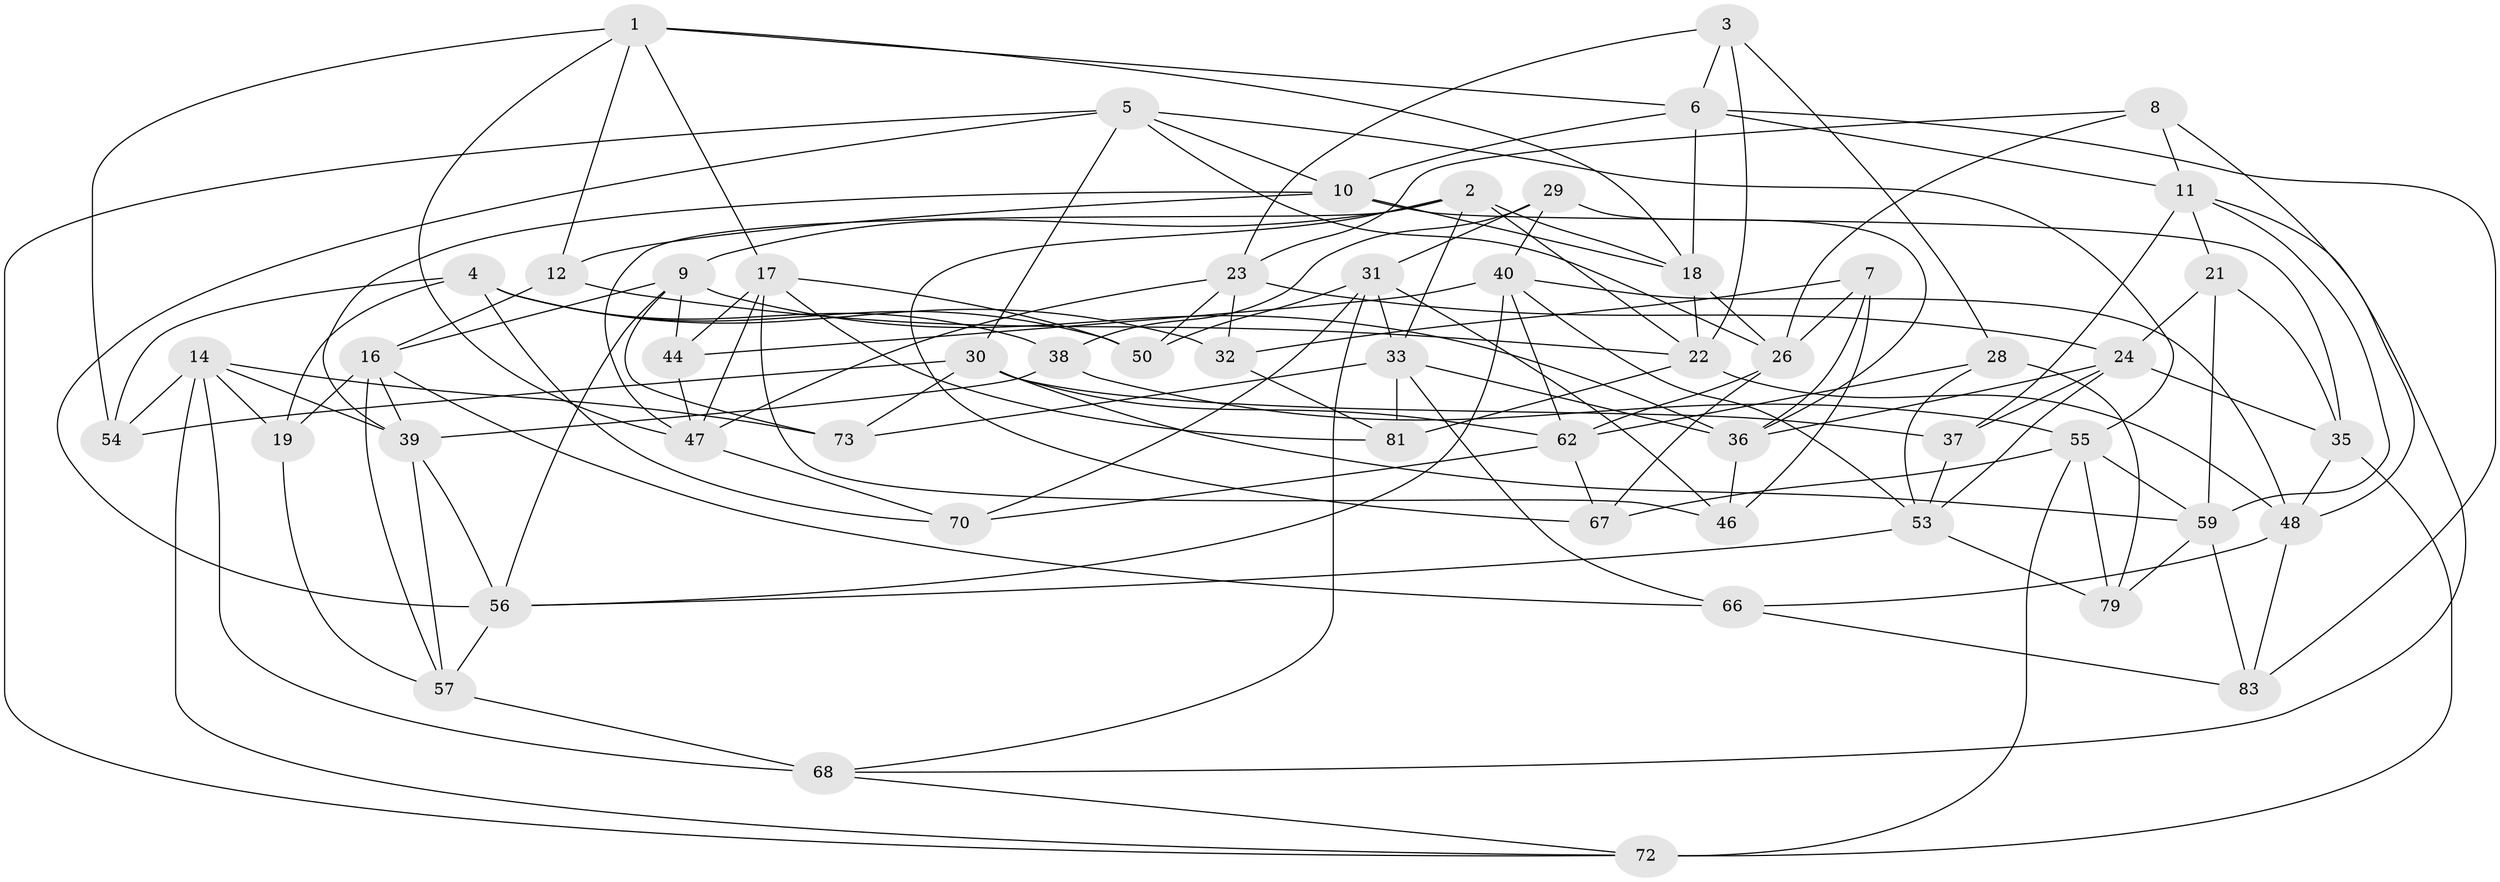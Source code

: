 // Generated by graph-tools (version 1.1) at 2025/52/02/27/25 19:52:34]
// undirected, 55 vertices, 141 edges
graph export_dot {
graph [start="1"]
  node [color=gray90,style=filled];
  1 [super="+15"];
  2 [super="+51"];
  3;
  4 [super="+76"];
  5 [super="+61"];
  6 [super="+13"];
  7;
  8;
  9 [super="+20"];
  10 [super="+52"];
  11 [super="+77"];
  12;
  14 [super="+27"];
  16 [super="+25"];
  17 [super="+74"];
  18 [super="+34"];
  19;
  21;
  22 [super="+43"];
  23 [super="+63"];
  24 [super="+42"];
  26 [super="+45"];
  28;
  29;
  30 [super="+41"];
  31 [super="+58"];
  32;
  33 [super="+78"];
  35 [super="+65"];
  36 [super="+64"];
  37;
  38;
  39 [super="+80"];
  40 [super="+75"];
  44;
  46;
  47 [super="+60"];
  48 [super="+49"];
  50;
  53 [super="+86"];
  54;
  55 [super="+71"];
  56 [super="+82"];
  57 [super="+85"];
  59 [super="+84"];
  62 [super="+88"];
  66;
  67;
  68 [super="+69"];
  70;
  72 [super="+87"];
  73;
  79;
  81;
  83;
  1 -- 12;
  1 -- 18;
  1 -- 47;
  1 -- 54;
  1 -- 6;
  1 -- 17;
  2 -- 33;
  2 -- 67;
  2 -- 18;
  2 -- 22;
  2 -- 47;
  2 -- 9;
  3 -- 22;
  3 -- 23;
  3 -- 28;
  3 -- 6;
  4 -- 50;
  4 -- 70;
  4 -- 19;
  4 -- 32;
  4 -- 54;
  4 -- 38;
  5 -- 72;
  5 -- 55;
  5 -- 26;
  5 -- 10;
  5 -- 56;
  5 -- 30;
  6 -- 11;
  6 -- 83;
  6 -- 18;
  6 -- 10;
  7 -- 32;
  7 -- 46;
  7 -- 36;
  7 -- 26;
  8 -- 11;
  8 -- 26;
  8 -- 23;
  8 -- 48;
  9 -- 44;
  9 -- 56;
  9 -- 36;
  9 -- 16;
  9 -- 73;
  10 -- 39;
  10 -- 35;
  10 -- 18;
  10 -- 12;
  11 -- 21;
  11 -- 59;
  11 -- 68;
  11 -- 37;
  12 -- 22;
  12 -- 16;
  14 -- 54;
  14 -- 19;
  14 -- 72;
  14 -- 73;
  14 -- 39;
  14 -- 68;
  16 -- 19;
  16 -- 39;
  16 -- 57;
  16 -- 66;
  17 -- 44;
  17 -- 47;
  17 -- 81;
  17 -- 50;
  17 -- 46;
  18 -- 26;
  18 -- 22;
  19 -- 57;
  21 -- 35;
  21 -- 59;
  21 -- 24;
  22 -- 81;
  22 -- 48;
  23 -- 50;
  23 -- 24;
  23 -- 32;
  23 -- 47;
  24 -- 53;
  24 -- 37;
  24 -- 35;
  24 -- 36;
  26 -- 67;
  26 -- 62;
  28 -- 62;
  28 -- 79;
  28 -- 53;
  29 -- 40;
  29 -- 31;
  29 -- 38;
  29 -- 36;
  30 -- 54;
  30 -- 37;
  30 -- 59;
  30 -- 62;
  30 -- 73;
  31 -- 70;
  31 -- 50;
  31 -- 46;
  31 -- 33;
  31 -- 68;
  32 -- 81;
  33 -- 36;
  33 -- 66;
  33 -- 73;
  33 -- 81;
  35 -- 72 [weight=2];
  35 -- 48;
  36 -- 46;
  37 -- 53;
  38 -- 55;
  38 -- 39;
  39 -- 57;
  39 -- 56;
  40 -- 44;
  40 -- 62;
  40 -- 56;
  40 -- 48;
  40 -- 53;
  44 -- 47;
  47 -- 70;
  48 -- 83;
  48 -- 66;
  53 -- 56;
  53 -- 79;
  55 -- 67;
  55 -- 79;
  55 -- 59;
  55 -- 72;
  56 -- 57;
  57 -- 68 [weight=2];
  59 -- 83;
  59 -- 79;
  62 -- 67;
  62 -- 70;
  66 -- 83;
  68 -- 72;
}

